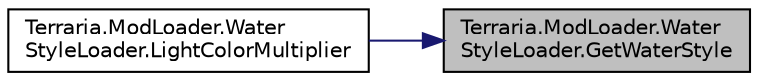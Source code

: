 digraph "Terraria.ModLoader.WaterStyleLoader.GetWaterStyle"
{
 // LATEX_PDF_SIZE
  edge [fontname="Helvetica",fontsize="10",labelfontname="Helvetica",labelfontsize="10"];
  node [fontname="Helvetica",fontsize="10",shape=record];
  rankdir="RL";
  Node1 [label="Terraria.ModLoader.Water\lStyleLoader.GetWaterStyle",height=0.2,width=0.4,color="black", fillcolor="grey75", style="filled", fontcolor="black",tooltip="Returns the ModWaterStyle with the given ID."];
  Node1 -> Node2 [dir="back",color="midnightblue",fontsize="10",style="solid",fontname="Helvetica"];
  Node2 [label="Terraria.ModLoader.Water\lStyleLoader.LightColorMultiplier",height=0.2,width=0.4,color="black", fillcolor="white", style="filled",URL="$class_terraria_1_1_mod_loader_1_1_water_style_loader.html#a0b6eb675c13f9315c1990f98544551ab",tooltip=" "];
}
